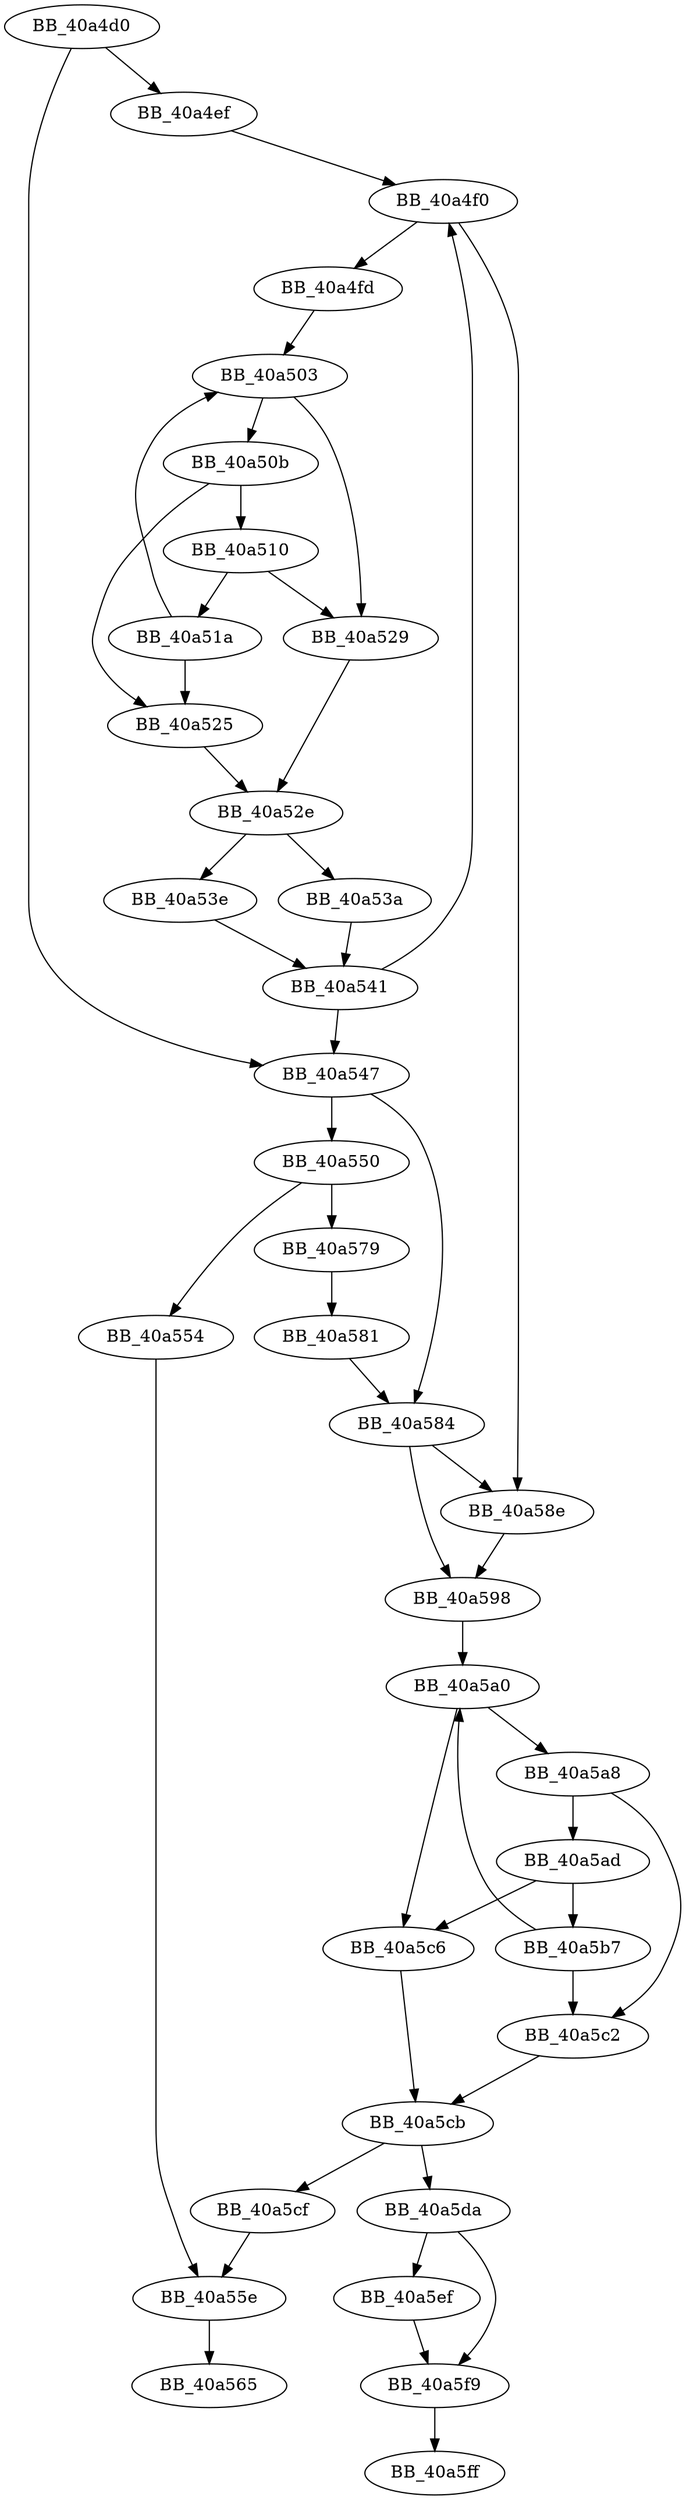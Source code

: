 DiGraph sub_40A4D0{
BB_40a4d0->BB_40a4ef
BB_40a4d0->BB_40a547
BB_40a4ef->BB_40a4f0
BB_40a4f0->BB_40a4fd
BB_40a4f0->BB_40a58e
BB_40a4fd->BB_40a503
BB_40a503->BB_40a50b
BB_40a503->BB_40a529
BB_40a50b->BB_40a510
BB_40a50b->BB_40a525
BB_40a510->BB_40a51a
BB_40a510->BB_40a529
BB_40a51a->BB_40a503
BB_40a51a->BB_40a525
BB_40a525->BB_40a52e
BB_40a529->BB_40a52e
BB_40a52e->BB_40a53a
BB_40a52e->BB_40a53e
BB_40a53a->BB_40a541
BB_40a53e->BB_40a541
BB_40a541->BB_40a4f0
BB_40a541->BB_40a547
BB_40a547->BB_40a550
BB_40a547->BB_40a584
BB_40a550->BB_40a554
BB_40a550->BB_40a579
BB_40a554->BB_40a55e
BB_40a55e->BB_40a565
BB_40a579->BB_40a581
BB_40a581->BB_40a584
BB_40a584->BB_40a58e
BB_40a584->BB_40a598
BB_40a58e->BB_40a598
BB_40a598->BB_40a5a0
BB_40a5a0->BB_40a5a8
BB_40a5a0->BB_40a5c6
BB_40a5a8->BB_40a5ad
BB_40a5a8->BB_40a5c2
BB_40a5ad->BB_40a5b7
BB_40a5ad->BB_40a5c6
BB_40a5b7->BB_40a5a0
BB_40a5b7->BB_40a5c2
BB_40a5c2->BB_40a5cb
BB_40a5c6->BB_40a5cb
BB_40a5cb->BB_40a5cf
BB_40a5cb->BB_40a5da
BB_40a5cf->BB_40a55e
BB_40a5da->BB_40a5ef
BB_40a5da->BB_40a5f9
BB_40a5ef->BB_40a5f9
BB_40a5f9->BB_40a5ff
}
